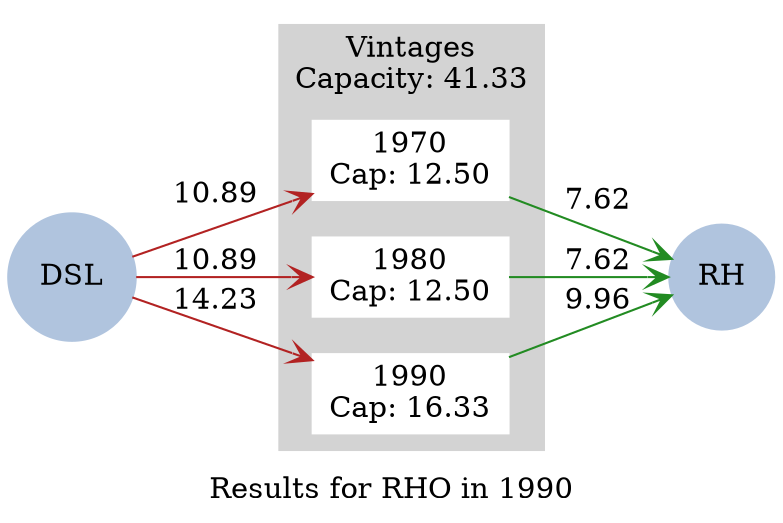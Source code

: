 strict digraph model {
	label = "Results for RHO in 1990" ;

	compound    = "True" ;
	concentrate = "True";
	rankdir     = "LR" ;
	splines     = "False" ;

	node [ style="filled" ] ;
	edge [ arrowhead="vee" ] ;

	subgraph cluster_vintages {
		label = "Vintages\nCapacity: 41.33" ;

		href  = "results1990.svg" ;
		style = "filled"
		color = "lightgrey"

		node [ color="white", shape="box" ] ;

		"1970" [ href="results_RHO_p1990v1970_segments.svg", label="1970\nCap: 12.50" ] ;
		"1980" [ href="results_RHO_p1990v1980_segments.svg", label="1980\nCap: 12.50" ] ;
		"1990" [ href="results_RHO_p1990v1990_segments.svg", label="1990\nCap: 16.33" ] ;
	}

	subgraph energy_carriers {
		node [
		  color     = "lightsteelblue",
		  fontcolor = "black",
		  shape     = "circle"
		] ;

		"DSL" [ href="../commodities/rc_DSL_1990.svg" ] ;
		"RH"  [ href="../commodities/rc_RH_1990.svg" ] ;
	}

	subgraph inputs {
		edge [ color="firebrick" ] ;

		"DSL" -> "1970" [ label="10.89" ] ;
		"DSL" -> "1980" [ label="10.89" ] ;
		"DSL" -> "1990" [ label="14.23" ] ;
	}

	subgraph outputs {
		edge [ color="forestgreen" ] ;

		"1970" -> "RH" [ label="7.62" ] ;
		"1980" -> "RH" [ label="7.62" ] ;
		"1990" -> "RH" [ label="9.96" ] ;
	}
}
